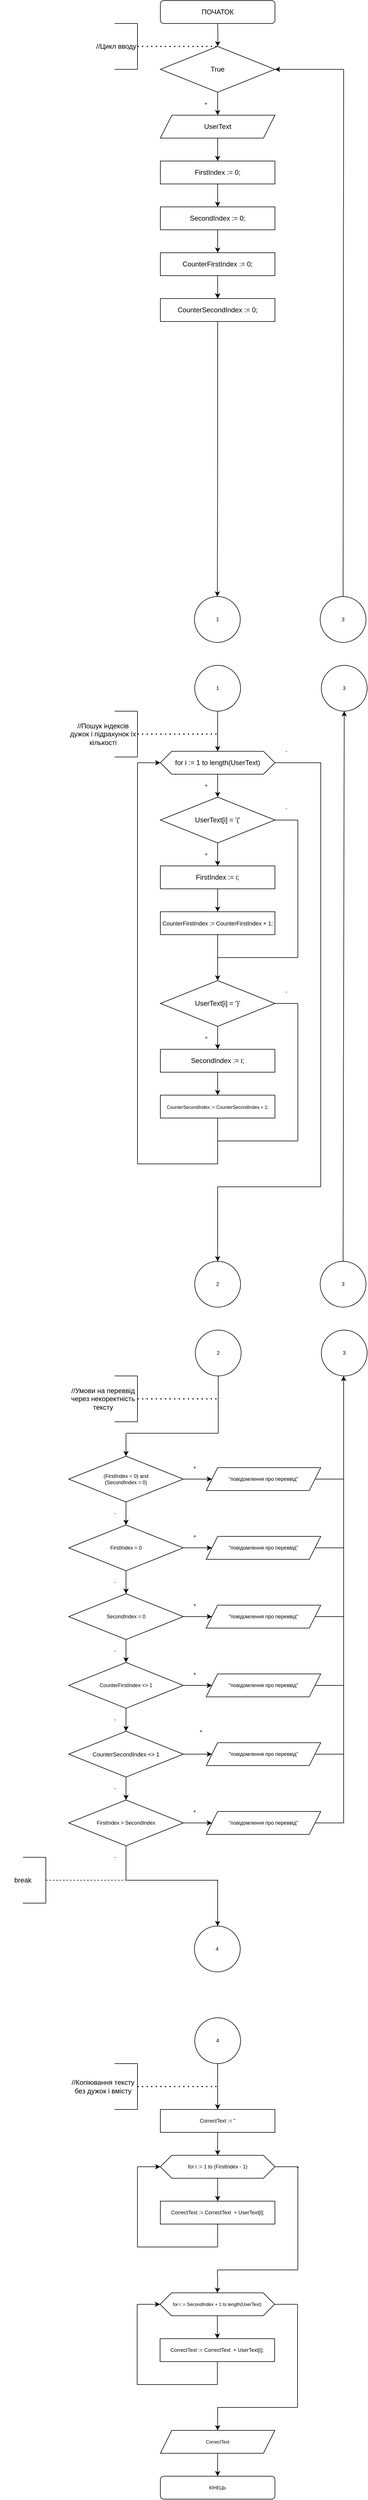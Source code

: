 <mxfile version="16.5.1" type="device"><diagram id="2DcwDWi0Gonq0ludlx7i" name="Страница 1"><mxGraphModel dx="868" dy="563" grid="1" gridSize="10" guides="1" tooltips="1" connect="1" arrows="1" fold="1" page="1" pageScale="1" pageWidth="827" pageHeight="1169" math="0" shadow="0"><root><mxCell id="0"/><mxCell id="1" parent="0"/><mxCell id="4tdHsgJ8GFtYITXB9v4d-1" value="ПОЧАТОК" style="rounded=1;whiteSpace=wrap;html=1;" parent="1" vertex="1"><mxGeometry x="320" y="40" width="200" height="40" as="geometry"/></mxCell><mxCell id="4tdHsgJ8GFtYITXB9v4d-15" value="" style="edgeStyle=orthogonalEdgeStyle;rounded=0;orthogonalLoop=1;jettySize=auto;html=1;" parent="1" source="4tdHsgJ8GFtYITXB9v4d-12" target="4tdHsgJ8GFtYITXB9v4d-14" edge="1"><mxGeometry relative="1" as="geometry"/></mxCell><mxCell id="4tdHsgJ8GFtYITXB9v4d-12" value="True" style="rhombus;whiteSpace=wrap;html=1;" parent="1" vertex="1"><mxGeometry x="320" y="120" width="200" height="80" as="geometry"/></mxCell><mxCell id="4tdHsgJ8GFtYITXB9v4d-23" value="" style="edgeStyle=orthogonalEdgeStyle;rounded=0;orthogonalLoop=1;jettySize=auto;html=1;" parent="1" source="4tdHsgJ8GFtYITXB9v4d-14" target="4tdHsgJ8GFtYITXB9v4d-17" edge="1"><mxGeometry relative="1" as="geometry"/></mxCell><mxCell id="4tdHsgJ8GFtYITXB9v4d-14" value="UserText" style="shape=parallelogram;perimeter=parallelogramPerimeter;whiteSpace=wrap;html=1;fixedSize=1;" parent="1" vertex="1"><mxGeometry x="320" y="240" width="200" height="40" as="geometry"/></mxCell><mxCell id="4tdHsgJ8GFtYITXB9v4d-16" value="" style="edgeStyle=orthogonalEdgeStyle;rounded=0;orthogonalLoop=1;jettySize=auto;html=1;" parent="1" source="4tdHsgJ8GFtYITXB9v4d-17" target="4tdHsgJ8GFtYITXB9v4d-19" edge="1"><mxGeometry relative="1" as="geometry"/></mxCell><mxCell id="4tdHsgJ8GFtYITXB9v4d-17" value="FirstIndex&amp;nbsp;:= 0;" style="rounded=0;whiteSpace=wrap;html=1;" parent="1" vertex="1"><mxGeometry x="320" y="320" width="200" height="40" as="geometry"/></mxCell><mxCell id="4tdHsgJ8GFtYITXB9v4d-18" value="" style="edgeStyle=orthogonalEdgeStyle;rounded=0;orthogonalLoop=1;jettySize=auto;html=1;" parent="1" source="4tdHsgJ8GFtYITXB9v4d-19" target="4tdHsgJ8GFtYITXB9v4d-21" edge="1"><mxGeometry relative="1" as="geometry"/></mxCell><mxCell id="4tdHsgJ8GFtYITXB9v4d-19" value="SecondIndex&amp;nbsp;:= 0;" style="rounded=0;whiteSpace=wrap;html=1;" parent="1" vertex="1"><mxGeometry x="320" y="400" width="200" height="40" as="geometry"/></mxCell><mxCell id="4tdHsgJ8GFtYITXB9v4d-20" value="" style="edgeStyle=orthogonalEdgeStyle;rounded=0;orthogonalLoop=1;jettySize=auto;html=1;" parent="1" source="4tdHsgJ8GFtYITXB9v4d-21" target="4tdHsgJ8GFtYITXB9v4d-22" edge="1"><mxGeometry relative="1" as="geometry"/></mxCell><mxCell id="4tdHsgJ8GFtYITXB9v4d-94" value="" style="edgeStyle=orthogonalEdgeStyle;rounded=0;orthogonalLoop=1;jettySize=auto;html=1;fontSize=9;" parent="1" source="4tdHsgJ8GFtYITXB9v4d-21" target="4tdHsgJ8GFtYITXB9v4d-22" edge="1"><mxGeometry relative="1" as="geometry"/></mxCell><mxCell id="4tdHsgJ8GFtYITXB9v4d-21" value="CounterFirstIndex&amp;nbsp;:= 0;" style="rounded=0;whiteSpace=wrap;html=1;" parent="1" vertex="1"><mxGeometry x="320" y="480" width="200" height="40" as="geometry"/></mxCell><mxCell id="4tdHsgJ8GFtYITXB9v4d-95" value="" style="edgeStyle=orthogonalEdgeStyle;rounded=0;orthogonalLoop=1;jettySize=auto;html=1;fontSize=9;" parent="1" source="4tdHsgJ8GFtYITXB9v4d-22" target="4tdHsgJ8GFtYITXB9v4d-93" edge="1"><mxGeometry relative="1" as="geometry"/></mxCell><mxCell id="4tdHsgJ8GFtYITXB9v4d-22" value="CounterSecondIndex&amp;nbsp;:= 0;" style="rounded=0;whiteSpace=wrap;html=1;" parent="1" vertex="1"><mxGeometry x="320" y="560" width="200" height="40" as="geometry"/></mxCell><mxCell id="4tdHsgJ8GFtYITXB9v4d-27" value="" style="edgeStyle=orthogonalEdgeStyle;rounded=0;orthogonalLoop=1;jettySize=auto;html=1;" parent="1" source="4tdHsgJ8GFtYITXB9v4d-24" target="4tdHsgJ8GFtYITXB9v4d-25" edge="1"><mxGeometry relative="1" as="geometry"/></mxCell><mxCell id="4tdHsgJ8GFtYITXB9v4d-24" value="for i := 1 to length(UserText)" style="shape=hexagon;perimeter=hexagonPerimeter2;whiteSpace=wrap;html=1;fixedSize=1;" parent="1" vertex="1"><mxGeometry x="320" y="1350" width="200" height="40" as="geometry"/></mxCell><mxCell id="4tdHsgJ8GFtYITXB9v4d-31" value="" style="edgeStyle=orthogonalEdgeStyle;rounded=0;orthogonalLoop=1;jettySize=auto;html=1;" parent="1" source="4tdHsgJ8GFtYITXB9v4d-25" target="4tdHsgJ8GFtYITXB9v4d-30" edge="1"><mxGeometry relative="1" as="geometry"/></mxCell><mxCell id="4tdHsgJ8GFtYITXB9v4d-25" value="UserText[i] = '('" style="rhombus;whiteSpace=wrap;html=1;" parent="1" vertex="1"><mxGeometry x="320" y="1430" width="200" height="80" as="geometry"/></mxCell><mxCell id="4tdHsgJ8GFtYITXB9v4d-33" value="" style="edgeStyle=orthogonalEdgeStyle;rounded=0;orthogonalLoop=1;jettySize=auto;html=1;fontSize=10;" parent="1" source="4tdHsgJ8GFtYITXB9v4d-30" target="4tdHsgJ8GFtYITXB9v4d-32" edge="1"><mxGeometry relative="1" as="geometry"/></mxCell><mxCell id="4tdHsgJ8GFtYITXB9v4d-30" value="FirstIndex := i;" style="rounded=0;whiteSpace=wrap;html=1;" parent="1" vertex="1"><mxGeometry x="320" y="1550" width="200" height="40" as="geometry"/></mxCell><mxCell id="4tdHsgJ8GFtYITXB9v4d-35" value="" style="edgeStyle=orthogonalEdgeStyle;rounded=0;orthogonalLoop=1;jettySize=auto;html=1;fontSize=10;" parent="1" source="4tdHsgJ8GFtYITXB9v4d-32" target="4tdHsgJ8GFtYITXB9v4d-34" edge="1"><mxGeometry relative="1" as="geometry"/></mxCell><mxCell id="4tdHsgJ8GFtYITXB9v4d-32" value="&lt;font style=&quot;font-size: 10px&quot;&gt;&lt;span&gt;CounterFirstIndex :=&amp;nbsp;&lt;/span&gt;CounterFirstIndex + 1;&lt;/font&gt;" style="rounded=0;whiteSpace=wrap;html=1;" parent="1" vertex="1"><mxGeometry x="320" y="1630" width="200" height="40" as="geometry"/></mxCell><mxCell id="4tdHsgJ8GFtYITXB9v4d-40" value="" style="edgeStyle=orthogonalEdgeStyle;rounded=0;orthogonalLoop=1;jettySize=auto;html=1;fontSize=10;" parent="1" source="4tdHsgJ8GFtYITXB9v4d-34" target="4tdHsgJ8GFtYITXB9v4d-37" edge="1"><mxGeometry relative="1" as="geometry"/></mxCell><mxCell id="4tdHsgJ8GFtYITXB9v4d-34" value="&lt;span style=&quot;font-size: 12px&quot;&gt;UserText[i] = ')'&lt;/span&gt;" style="rhombus;whiteSpace=wrap;html=1;fontSize=10;" parent="1" vertex="1"><mxGeometry x="320" y="1750" width="200" height="80" as="geometry"/></mxCell><mxCell id="4tdHsgJ8GFtYITXB9v4d-36" value="" style="edgeStyle=orthogonalEdgeStyle;rounded=0;orthogonalLoop=1;jettySize=auto;html=1;fontSize=10;" parent="1" source="4tdHsgJ8GFtYITXB9v4d-37" target="4tdHsgJ8GFtYITXB9v4d-38" edge="1"><mxGeometry relative="1" as="geometry"/></mxCell><mxCell id="4tdHsgJ8GFtYITXB9v4d-37" value="SecondIndex := i;" style="rounded=0;whiteSpace=wrap;html=1;" parent="1" vertex="1"><mxGeometry x="320" y="1870" width="200" height="40" as="geometry"/></mxCell><mxCell id="4tdHsgJ8GFtYITXB9v4d-38" value="&lt;font style=&quot;font-size: 8px&quot;&gt;&lt;span&gt;Counter&lt;/span&gt;&lt;span&gt;Second&lt;/span&gt;&lt;span&gt;Index :=&amp;nbsp;&lt;/span&gt;CounterSecondIndex&amp;nbsp;+ 1;&lt;/font&gt;" style="rounded=0;whiteSpace=wrap;html=1;" parent="1" vertex="1"><mxGeometry x="320" y="1950" width="200" height="40" as="geometry"/></mxCell><mxCell id="4tdHsgJ8GFtYITXB9v4d-41" value="" style="endArrow=none;html=1;rounded=0;fontSize=9;entryX=0.5;entryY=1;entryDx=0;entryDy=0;" parent="1" target="4tdHsgJ8GFtYITXB9v4d-38" edge="1"><mxGeometry width="50" height="50" relative="1" as="geometry"><mxPoint x="420" y="2070" as="sourcePoint"/><mxPoint x="450" y="2050" as="targetPoint"/></mxGeometry></mxCell><mxCell id="4tdHsgJ8GFtYITXB9v4d-42" value="" style="endArrow=none;html=1;rounded=0;fontSize=9;" parent="1" edge="1"><mxGeometry width="50" height="50" relative="1" as="geometry"><mxPoint x="280" y="2070" as="sourcePoint"/><mxPoint x="420" y="2070" as="targetPoint"/></mxGeometry></mxCell><mxCell id="4tdHsgJ8GFtYITXB9v4d-43" value="" style="endArrow=none;html=1;rounded=0;fontSize=9;" parent="1" edge="1"><mxGeometry width="50" height="50" relative="1" as="geometry"><mxPoint x="280" y="2070" as="sourcePoint"/><mxPoint x="280" y="1370" as="targetPoint"/></mxGeometry></mxCell><mxCell id="4tdHsgJ8GFtYITXB9v4d-44" value="" style="endArrow=classic;html=1;rounded=0;fontSize=9;" parent="1" target="4tdHsgJ8GFtYITXB9v4d-24" edge="1"><mxGeometry width="50" height="50" relative="1" as="geometry"><mxPoint x="280" y="1370" as="sourcePoint"/><mxPoint x="330" y="1320" as="targetPoint"/></mxGeometry></mxCell><mxCell id="4tdHsgJ8GFtYITXB9v4d-45" value="" style="endArrow=none;html=1;rounded=0;fontSize=9;exitX=1;exitY=0.5;exitDx=0;exitDy=0;" parent="1" source="4tdHsgJ8GFtYITXB9v4d-34" edge="1"><mxGeometry width="50" height="50" relative="1" as="geometry"><mxPoint x="590" y="1790" as="sourcePoint"/><mxPoint x="560" y="1790" as="targetPoint"/></mxGeometry></mxCell><mxCell id="4tdHsgJ8GFtYITXB9v4d-46" value="" style="endArrow=none;html=1;rounded=0;fontSize=9;exitX=1;exitY=0.5;exitDx=0;exitDy=0;" parent="1" source="4tdHsgJ8GFtYITXB9v4d-25" edge="1"><mxGeometry width="50" height="50" relative="1" as="geometry"><mxPoint x="540" y="1510" as="sourcePoint"/><mxPoint x="560" y="1470" as="targetPoint"/></mxGeometry></mxCell><mxCell id="4tdHsgJ8GFtYITXB9v4d-47" value="" style="endArrow=none;html=1;rounded=0;fontSize=9;" parent="1" edge="1"><mxGeometry width="50" height="50" relative="1" as="geometry"><mxPoint x="420" y="1710" as="sourcePoint"/><mxPoint x="560" y="1710" as="targetPoint"/></mxGeometry></mxCell><mxCell id="4tdHsgJ8GFtYITXB9v4d-48" value="" style="endArrow=none;html=1;rounded=0;fontSize=9;" parent="1" edge="1"><mxGeometry width="50" height="50" relative="1" as="geometry"><mxPoint x="560" y="1710" as="sourcePoint"/><mxPoint x="560" y="1470" as="targetPoint"/></mxGeometry></mxCell><mxCell id="4tdHsgJ8GFtYITXB9v4d-49" value="" style="endArrow=none;html=1;rounded=0;fontSize=9;" parent="1" edge="1"><mxGeometry width="50" height="50" relative="1" as="geometry"><mxPoint x="420" y="2030" as="sourcePoint"/><mxPoint x="560" y="2030" as="targetPoint"/></mxGeometry></mxCell><mxCell id="4tdHsgJ8GFtYITXB9v4d-50" value="" style="endArrow=none;html=1;rounded=0;fontSize=9;" parent="1" edge="1"><mxGeometry width="50" height="50" relative="1" as="geometry"><mxPoint x="560" y="2030" as="sourcePoint"/><mxPoint x="560" y="1790" as="targetPoint"/></mxGeometry></mxCell><mxCell id="4tdHsgJ8GFtYITXB9v4d-51" value="" style="endArrow=none;html=1;rounded=0;fontSize=9;exitX=1;exitY=0.5;exitDx=0;exitDy=0;" parent="1" source="4tdHsgJ8GFtYITXB9v4d-24" edge="1"><mxGeometry width="50" height="50" relative="1" as="geometry"><mxPoint x="560" y="1400" as="sourcePoint"/><mxPoint x="600" y="1370" as="targetPoint"/></mxGeometry></mxCell><mxCell id="4tdHsgJ8GFtYITXB9v4d-52" value="" style="endArrow=none;html=1;rounded=0;fontSize=9;" parent="1" edge="1"><mxGeometry width="50" height="50" relative="1" as="geometry"><mxPoint x="600" y="2110" as="sourcePoint"/><mxPoint x="600" y="1370" as="targetPoint"/></mxGeometry></mxCell><mxCell id="4tdHsgJ8GFtYITXB9v4d-53" value="" style="endArrow=none;html=1;rounded=0;fontSize=9;" parent="1" edge="1"><mxGeometry width="50" height="50" relative="1" as="geometry"><mxPoint x="420" y="2110" as="sourcePoint"/><mxPoint x="600" y="2110" as="targetPoint"/></mxGeometry></mxCell><mxCell id="4tdHsgJ8GFtYITXB9v4d-54" value="" style="endArrow=classic;html=1;rounded=0;fontSize=9;" parent="1" edge="1"><mxGeometry width="50" height="50" relative="1" as="geometry"><mxPoint x="260" y="2540" as="sourcePoint"/><mxPoint x="260" y="2580" as="targetPoint"/></mxGeometry></mxCell><mxCell id="4tdHsgJ8GFtYITXB9v4d-57" value="" style="edgeStyle=orthogonalEdgeStyle;rounded=0;orthogonalLoop=1;jettySize=auto;html=1;fontSize=9;" parent="1" source="4tdHsgJ8GFtYITXB9v4d-55" target="4tdHsgJ8GFtYITXB9v4d-56" edge="1"><mxGeometry relative="1" as="geometry"/></mxCell><mxCell id="4tdHsgJ8GFtYITXB9v4d-73" value="" style="edgeStyle=orthogonalEdgeStyle;rounded=0;orthogonalLoop=1;jettySize=auto;html=1;fontSize=9;" parent="1" source="4tdHsgJ8GFtYITXB9v4d-55" target="4tdHsgJ8GFtYITXB9v4d-64" edge="1"><mxGeometry relative="1" as="geometry"/></mxCell><mxCell id="4tdHsgJ8GFtYITXB9v4d-55" value="(FirstIndex = 0) and&lt;br&gt;(SecondIndex = 0)" style="rhombus;whiteSpace=wrap;html=1;fontSize=9;" parent="1" vertex="1"><mxGeometry x="160" y="2580" width="200" height="80" as="geometry"/></mxCell><mxCell id="4tdHsgJ8GFtYITXB9v4d-59" value="" style="edgeStyle=orthogonalEdgeStyle;rounded=0;orthogonalLoop=1;jettySize=auto;html=1;fontSize=9;" parent="1" source="4tdHsgJ8GFtYITXB9v4d-56" target="4tdHsgJ8GFtYITXB9v4d-58" edge="1"><mxGeometry relative="1" as="geometry"/></mxCell><mxCell id="4tdHsgJ8GFtYITXB9v4d-72" value="" style="edgeStyle=orthogonalEdgeStyle;rounded=0;orthogonalLoop=1;jettySize=auto;html=1;fontSize=9;" parent="1" source="4tdHsgJ8GFtYITXB9v4d-56" target="4tdHsgJ8GFtYITXB9v4d-65" edge="1"><mxGeometry relative="1" as="geometry"/></mxCell><mxCell id="4tdHsgJ8GFtYITXB9v4d-56" value="FirstIndex = 0" style="rhombus;whiteSpace=wrap;html=1;fontSize=9;" parent="1" vertex="1"><mxGeometry x="160" y="2700" width="200" height="80" as="geometry"/></mxCell><mxCell id="4tdHsgJ8GFtYITXB9v4d-61" value="" style="edgeStyle=orthogonalEdgeStyle;rounded=0;orthogonalLoop=1;jettySize=auto;html=1;fontSize=9;" parent="1" source="4tdHsgJ8GFtYITXB9v4d-58" target="4tdHsgJ8GFtYITXB9v4d-60" edge="1"><mxGeometry relative="1" as="geometry"/></mxCell><mxCell id="4tdHsgJ8GFtYITXB9v4d-71" value="" style="edgeStyle=orthogonalEdgeStyle;rounded=0;orthogonalLoop=1;jettySize=auto;html=1;fontSize=9;" parent="1" source="4tdHsgJ8GFtYITXB9v4d-58" target="4tdHsgJ8GFtYITXB9v4d-66" edge="1"><mxGeometry relative="1" as="geometry"/></mxCell><mxCell id="4tdHsgJ8GFtYITXB9v4d-58" value="SecondIndex = 0" style="rhombus;whiteSpace=wrap;html=1;fontSize=9;" parent="1" vertex="1"><mxGeometry x="160" y="2820" width="200" height="80" as="geometry"/></mxCell><mxCell id="4tdHsgJ8GFtYITXB9v4d-63" value="" style="edgeStyle=orthogonalEdgeStyle;rounded=0;orthogonalLoop=1;jettySize=auto;html=1;fontSize=9;" parent="1" source="4tdHsgJ8GFtYITXB9v4d-60" target="4tdHsgJ8GFtYITXB9v4d-62" edge="1"><mxGeometry relative="1" as="geometry"/></mxCell><mxCell id="4tdHsgJ8GFtYITXB9v4d-70" value="" style="edgeStyle=orthogonalEdgeStyle;rounded=0;orthogonalLoop=1;jettySize=auto;html=1;fontSize=9;" parent="1" source="4tdHsgJ8GFtYITXB9v4d-60" target="4tdHsgJ8GFtYITXB9v4d-67" edge="1"><mxGeometry relative="1" as="geometry"/></mxCell><mxCell id="4tdHsgJ8GFtYITXB9v4d-60" value="CounterFirstIndex &amp;lt;&amp;gt; 1" style="rhombus;whiteSpace=wrap;html=1;fontSize=9;" parent="1" vertex="1"><mxGeometry x="160" y="2940" width="200" height="80" as="geometry"/></mxCell><mxCell id="4tdHsgJ8GFtYITXB9v4d-69" value="" style="edgeStyle=orthogonalEdgeStyle;rounded=0;orthogonalLoop=1;jettySize=auto;html=1;fontSize=9;" parent="1" source="4tdHsgJ8GFtYITXB9v4d-62" target="4tdHsgJ8GFtYITXB9v4d-68" edge="1"><mxGeometry relative="1" as="geometry"/></mxCell><mxCell id="4tdHsgJ8GFtYITXB9v4d-166" value="" style="edgeStyle=orthogonalEdgeStyle;rounded=0;orthogonalLoop=1;jettySize=auto;html=1;fontSize=8;" parent="1" source="4tdHsgJ8GFtYITXB9v4d-62" target="4tdHsgJ8GFtYITXB9v4d-159" edge="1"><mxGeometry relative="1" as="geometry"/></mxCell><mxCell id="4tdHsgJ8GFtYITXB9v4d-62" value="&lt;font style=&quot;font-size: 10px&quot;&gt;CounterSecondIndex &amp;lt;&amp;gt;&amp;nbsp;1&lt;/font&gt;" style="rhombus;whiteSpace=wrap;html=1;fontSize=9;" parent="1" vertex="1"><mxGeometry x="160" y="3060" width="200" height="80" as="geometry"/></mxCell><mxCell id="4tdHsgJ8GFtYITXB9v4d-64" value="&quot;повідомлення про переввід&quot;" style="shape=parallelogram;perimeter=parallelogramPerimeter;whiteSpace=wrap;html=1;fixedSize=1;fontSize=9;" parent="1" vertex="1"><mxGeometry x="400" y="2600" width="200" height="40" as="geometry"/></mxCell><mxCell id="4tdHsgJ8GFtYITXB9v4d-65" value="&quot;повідомлення про переввід&quot;" style="shape=parallelogram;perimeter=parallelogramPerimeter;whiteSpace=wrap;html=1;fixedSize=1;fontSize=9;" parent="1" vertex="1"><mxGeometry x="400" y="2720" width="200" height="40" as="geometry"/></mxCell><mxCell id="4tdHsgJ8GFtYITXB9v4d-66" value="&quot;повідомлення про переввід&quot;" style="shape=parallelogram;perimeter=parallelogramPerimeter;whiteSpace=wrap;html=1;fixedSize=1;fontSize=9;" parent="1" vertex="1"><mxGeometry x="400" y="2840" width="200" height="40" as="geometry"/></mxCell><mxCell id="4tdHsgJ8GFtYITXB9v4d-67" value="&quot;повідомлення про переввід&quot;" style="shape=parallelogram;perimeter=parallelogramPerimeter;whiteSpace=wrap;html=1;fixedSize=1;fontSize=9;" parent="1" vertex="1"><mxGeometry x="400" y="2960" width="200" height="40" as="geometry"/></mxCell><mxCell id="4tdHsgJ8GFtYITXB9v4d-68" value="&quot;повідомлення про переввід&quot;" style="shape=parallelogram;perimeter=parallelogramPerimeter;whiteSpace=wrap;html=1;fixedSize=1;fontSize=9;" parent="1" vertex="1"><mxGeometry x="400" y="3080" width="200" height="40" as="geometry"/></mxCell><mxCell id="4tdHsgJ8GFtYITXB9v4d-74" value="" style="endArrow=none;html=1;rounded=0;fontSize=9;exitX=1;exitY=0.5;exitDx=0;exitDy=0;" parent="1" source="4tdHsgJ8GFtYITXB9v4d-64" edge="1"><mxGeometry width="50" height="50" relative="1" as="geometry"><mxPoint x="680" y="2650" as="sourcePoint"/><mxPoint x="640" y="2620" as="targetPoint"/></mxGeometry></mxCell><mxCell id="4tdHsgJ8GFtYITXB9v4d-75" value="" style="endArrow=none;html=1;rounded=0;fontSize=9;exitX=1;exitY=0.5;exitDx=0;exitDy=0;" parent="1" source="4tdHsgJ8GFtYITXB9v4d-65" edge="1"><mxGeometry width="50" height="50" relative="1" as="geometry"><mxPoint x="620" y="2800" as="sourcePoint"/><mxPoint x="640" y="2740" as="targetPoint"/></mxGeometry></mxCell><mxCell id="4tdHsgJ8GFtYITXB9v4d-76" value="" style="endArrow=none;html=1;rounded=0;fontSize=9;exitX=1;exitY=0.5;exitDx=0;exitDy=0;" parent="1" source="4tdHsgJ8GFtYITXB9v4d-66" edge="1"><mxGeometry width="50" height="50" relative="1" as="geometry"><mxPoint x="680" y="2910" as="sourcePoint"/><mxPoint x="640" y="2860" as="targetPoint"/></mxGeometry></mxCell><mxCell id="4tdHsgJ8GFtYITXB9v4d-77" value="" style="endArrow=none;html=1;rounded=0;fontSize=9;exitX=1;exitY=0.5;exitDx=0;exitDy=0;" parent="1" source="4tdHsgJ8GFtYITXB9v4d-67" edge="1"><mxGeometry width="50" height="50" relative="1" as="geometry"><mxPoint x="660" y="3020" as="sourcePoint"/><mxPoint x="640" y="2980" as="targetPoint"/></mxGeometry></mxCell><mxCell id="4tdHsgJ8GFtYITXB9v4d-78" value="" style="endArrow=none;html=1;rounded=0;fontSize=9;exitX=1;exitY=0.5;exitDx=0;exitDy=0;" parent="1" source="4tdHsgJ8GFtYITXB9v4d-68" edge="1"><mxGeometry width="50" height="50" relative="1" as="geometry"><mxPoint x="610" y="3120" as="sourcePoint"/><mxPoint x="640" y="3100" as="targetPoint"/></mxGeometry></mxCell><mxCell id="4tdHsgJ8GFtYITXB9v4d-80" value="" style="endArrow=classic;html=1;rounded=0;fontSize=9;endFill=1;" parent="1" edge="1"><mxGeometry width="50" height="50" relative="1" as="geometry"><mxPoint x="640" y="3220" as="sourcePoint"/><mxPoint x="640" y="2440" as="targetPoint"/></mxGeometry></mxCell><mxCell id="4tdHsgJ8GFtYITXB9v4d-81" value="+" style="text;html=1;strokeColor=none;fillColor=none;align=center;verticalAlign=middle;whiteSpace=wrap;rounded=0;fontSize=9;" parent="1" vertex="1"><mxGeometry x="380" y="1510" width="40" height="40" as="geometry"/></mxCell><mxCell id="4tdHsgJ8GFtYITXB9v4d-82" value="+" style="text;html=1;strokeColor=none;fillColor=none;align=center;verticalAlign=middle;whiteSpace=wrap;rounded=0;fontSize=9;" parent="1" vertex="1"><mxGeometry x="380" y="1830" width="40" height="40" as="geometry"/></mxCell><mxCell id="4tdHsgJ8GFtYITXB9v4d-83" value="-" style="text;html=1;strokeColor=none;fillColor=none;align=center;verticalAlign=middle;whiteSpace=wrap;rounded=0;fontSize=9;" parent="1" vertex="1"><mxGeometry x="520" y="1430" width="40" height="40" as="geometry"/></mxCell><mxCell id="4tdHsgJ8GFtYITXB9v4d-84" value="-" style="text;html=1;strokeColor=none;fillColor=none;align=center;verticalAlign=middle;whiteSpace=wrap;rounded=0;fontSize=9;" parent="1" vertex="1"><mxGeometry x="520" y="1750" width="40" height="40" as="geometry"/></mxCell><mxCell id="4tdHsgJ8GFtYITXB9v4d-85" value="-" style="text;html=1;strokeColor=none;fillColor=none;align=center;verticalAlign=middle;whiteSpace=wrap;rounded=0;fontSize=9;" parent="1" vertex="1"><mxGeometry x="520" y="1330" width="40" height="40" as="geometry"/></mxCell><mxCell id="4tdHsgJ8GFtYITXB9v4d-86" value="+" style="text;html=1;strokeColor=none;fillColor=none;align=center;verticalAlign=middle;whiteSpace=wrap;rounded=0;fontSize=9;" parent="1" vertex="1"><mxGeometry x="380" y="1390" width="40" height="40" as="geometry"/></mxCell><mxCell id="4tdHsgJ8GFtYITXB9v4d-91" value="" style="edgeStyle=orthogonalEdgeStyle;rounded=0;orthogonalLoop=1;jettySize=auto;html=1;fontSize=9;" parent="1" target="4tdHsgJ8GFtYITXB9v4d-12" edge="1"><mxGeometry relative="1" as="geometry"><mxPoint x="420" y="80" as="sourcePoint"/></mxGeometry></mxCell><mxCell id="4tdHsgJ8GFtYITXB9v4d-93" value="1" style="ellipse;whiteSpace=wrap;html=1;aspect=fixed;fontSize=9;" parent="1" vertex="1"><mxGeometry x="379.5" y="1080" width="80" height="80" as="geometry"/></mxCell><mxCell id="4tdHsgJ8GFtYITXB9v4d-97" value="" style="edgeStyle=orthogonalEdgeStyle;rounded=0;orthogonalLoop=1;jettySize=auto;html=1;fontSize=9;" parent="1" source="4tdHsgJ8GFtYITXB9v4d-96" target="4tdHsgJ8GFtYITXB9v4d-24" edge="1"><mxGeometry relative="1" as="geometry"/></mxCell><mxCell id="4tdHsgJ8GFtYITXB9v4d-96" value="1" style="ellipse;whiteSpace=wrap;html=1;aspect=fixed;fontSize=9;" parent="1" vertex="1"><mxGeometry x="380" y="1200" width="80" height="80" as="geometry"/></mxCell><mxCell id="4tdHsgJ8GFtYITXB9v4d-99" value="" style="endArrow=classic;html=1;rounded=0;fontSize=9;entryX=0.5;entryY=0;entryDx=0;entryDy=0;" parent="1" target="4tdHsgJ8GFtYITXB9v4d-100" edge="1"><mxGeometry width="50" height="50" relative="1" as="geometry"><mxPoint x="420" y="2110" as="sourcePoint"/><mxPoint x="420" y="2200" as="targetPoint"/></mxGeometry></mxCell><mxCell id="4tdHsgJ8GFtYITXB9v4d-100" value="2" style="ellipse;whiteSpace=wrap;html=1;aspect=fixed;fontSize=9;" parent="1" vertex="1"><mxGeometry x="380" y="2240" width="80" height="80" as="geometry"/></mxCell><mxCell id="4tdHsgJ8GFtYITXB9v4d-101" value="" style="endArrow=none;html=1;rounded=0;fontSize=9;" parent="1" edge="1"><mxGeometry width="50" height="50" relative="1" as="geometry"><mxPoint x="261" y="2540" as="sourcePoint"/><mxPoint x="421" y="2540" as="targetPoint"/></mxGeometry></mxCell><mxCell id="4tdHsgJ8GFtYITXB9v4d-102" value="2" style="ellipse;whiteSpace=wrap;html=1;aspect=fixed;fontSize=9;" parent="1" vertex="1"><mxGeometry x="381" y="2360" width="80" height="80" as="geometry"/></mxCell><mxCell id="4tdHsgJ8GFtYITXB9v4d-103" value="" style="endArrow=none;html=1;rounded=0;fontSize=9;entryX=0.5;entryY=1;entryDx=0;entryDy=0;" parent="1" target="4tdHsgJ8GFtYITXB9v4d-102" edge="1"><mxGeometry width="50" height="50" relative="1" as="geometry"><mxPoint x="421" y="2540" as="sourcePoint"/><mxPoint x="631" y="2430" as="targetPoint"/></mxGeometry></mxCell><mxCell id="4tdHsgJ8GFtYITXB9v4d-105" value="" style="endArrow=none;html=1;rounded=0;fontSize=9;" parent="1" edge="1"><mxGeometry width="50" height="50" relative="1" as="geometry"><mxPoint x="261" y="3320" as="sourcePoint"/><mxPoint x="421" y="3320" as="targetPoint"/></mxGeometry></mxCell><mxCell id="4tdHsgJ8GFtYITXB9v4d-110" value="3" style="ellipse;whiteSpace=wrap;html=1;aspect=fixed;fontSize=9;" parent="1" vertex="1"><mxGeometry x="601" y="2360" width="80" height="80" as="geometry"/></mxCell><mxCell id="4tdHsgJ8GFtYITXB9v4d-111" value="3" style="ellipse;whiteSpace=wrap;html=1;aspect=fixed;fontSize=9;" parent="1" vertex="1"><mxGeometry x="599" y="2240" width="80" height="80" as="geometry"/></mxCell><mxCell id="4tdHsgJ8GFtYITXB9v4d-112" value="" style="endArrow=classic;html=1;rounded=0;fontSize=9;exitX=0.5;exitY=0;exitDx=0;exitDy=0;endFill=1;entryX=0.5;entryY=1;entryDx=0;entryDy=0;" parent="1" source="4tdHsgJ8GFtYITXB9v4d-111" target="4tdHsgJ8GFtYITXB9v4d-113" edge="1"><mxGeometry width="50" height="50" relative="1" as="geometry"><mxPoint x="640" y="2190" as="sourcePoint"/><mxPoint x="640" y="1270" as="targetPoint"/></mxGeometry></mxCell><mxCell id="4tdHsgJ8GFtYITXB9v4d-113" value="3" style="ellipse;whiteSpace=wrap;html=1;aspect=fixed;fontSize=9;" parent="1" vertex="1"><mxGeometry x="601" y="1200" width="80" height="80" as="geometry"/></mxCell><mxCell id="4tdHsgJ8GFtYITXB9v4d-114" value="3" style="ellipse;whiteSpace=wrap;html=1;aspect=fixed;fontSize=9;" parent="1" vertex="1"><mxGeometry x="599" y="1080" width="80" height="80" as="geometry"/></mxCell><mxCell id="4tdHsgJ8GFtYITXB9v4d-115" value="" style="endArrow=none;html=1;rounded=0;fontSize=9;exitX=0.5;exitY=0;exitDx=0;exitDy=0;" parent="1" source="4tdHsgJ8GFtYITXB9v4d-114" edge="1"><mxGeometry width="50" height="50" relative="1" as="geometry"><mxPoint x="660" y="1350" as="sourcePoint"/><mxPoint x="640" y="160" as="targetPoint"/></mxGeometry></mxCell><mxCell id="4tdHsgJ8GFtYITXB9v4d-116" value="" style="endArrow=classic;html=1;rounded=0;fontSize=9;entryX=1;entryY=0.5;entryDx=0;entryDy=0;" parent="1" target="4tdHsgJ8GFtYITXB9v4d-12" edge="1"><mxGeometry width="50" height="50" relative="1" as="geometry"><mxPoint x="640" y="160" as="sourcePoint"/><mxPoint x="640" y="70" as="targetPoint"/></mxGeometry></mxCell><mxCell id="4tdHsgJ8GFtYITXB9v4d-117" value="+" style="text;html=1;strokeColor=none;fillColor=none;align=center;verticalAlign=middle;whiteSpace=wrap;rounded=0;fontSize=9;" parent="1" vertex="1"><mxGeometry x="380" y="200" width="39" height="40" as="geometry"/></mxCell><mxCell id="4tdHsgJ8GFtYITXB9v4d-118" value="" style="endArrow=classic;html=1;rounded=0;fontSize=9;" parent="1" edge="1"><mxGeometry width="50" height="50" relative="1" as="geometry"><mxPoint x="420" y="3320" as="sourcePoint"/><mxPoint x="420" y="3400" as="targetPoint"/></mxGeometry></mxCell><mxCell id="4tdHsgJ8GFtYITXB9v4d-134" value="" style="edgeStyle=orthogonalEdgeStyle;rounded=0;orthogonalLoop=1;jettySize=auto;html=1;fontSize=9;" parent="1" source="4tdHsgJ8GFtYITXB9v4d-119" target="4tdHsgJ8GFtYITXB9v4d-133" edge="1"><mxGeometry relative="1" as="geometry"/></mxCell><mxCell id="4tdHsgJ8GFtYITXB9v4d-119" value="CorrectText := ''" style="rounded=0;whiteSpace=wrap;html=1;fontSize=9;" parent="1" vertex="1"><mxGeometry x="319.98" y="3720" width="200" height="40" as="geometry"/></mxCell><mxCell id="4tdHsgJ8GFtYITXB9v4d-120" value="4" style="ellipse;whiteSpace=wrap;html=1;aspect=fixed;fontSize=9;" parent="1" vertex="1"><mxGeometry x="379.48" y="3400" width="80" height="80" as="geometry"/></mxCell><mxCell id="4tdHsgJ8GFtYITXB9v4d-121" value="+" style="text;html=1;strokeColor=none;fillColor=none;align=center;verticalAlign=middle;whiteSpace=wrap;rounded=0;fontSize=9;" parent="1" vertex="1"><mxGeometry x="360" y="2700" width="40" height="40" as="geometry"/></mxCell><mxCell id="4tdHsgJ8GFtYITXB9v4d-122" value="+" style="text;html=1;strokeColor=none;fillColor=none;align=center;verticalAlign=middle;whiteSpace=wrap;rounded=0;fontSize=9;" parent="1" vertex="1"><mxGeometry x="360" y="2820" width="40" height="40" as="geometry"/></mxCell><mxCell id="4tdHsgJ8GFtYITXB9v4d-123" value="+" style="text;html=1;strokeColor=none;fillColor=none;align=center;verticalAlign=middle;whiteSpace=wrap;rounded=0;fontSize=9;" parent="1" vertex="1"><mxGeometry x="360" y="2940" width="40" height="40" as="geometry"/></mxCell><mxCell id="4tdHsgJ8GFtYITXB9v4d-124" value="+" style="text;html=1;strokeColor=none;fillColor=none;align=center;verticalAlign=middle;whiteSpace=wrap;rounded=0;fontSize=9;" parent="1" vertex="1"><mxGeometry x="371" y="3040" width="40" height="40" as="geometry"/></mxCell><mxCell id="4tdHsgJ8GFtYITXB9v4d-125" value="+" style="text;html=1;strokeColor=none;fillColor=none;align=center;verticalAlign=middle;whiteSpace=wrap;rounded=0;fontSize=9;" parent="1" vertex="1"><mxGeometry x="360" y="2580" width="40" height="40" as="geometry"/></mxCell><mxCell id="4tdHsgJ8GFtYITXB9v4d-126" value="-" style="text;html=1;strokeColor=none;fillColor=none;align=center;verticalAlign=middle;whiteSpace=wrap;rounded=0;fontSize=9;" parent="1" vertex="1"><mxGeometry x="221" y="2660" width="40" height="40" as="geometry"/></mxCell><mxCell id="4tdHsgJ8GFtYITXB9v4d-127" value="-" style="text;html=1;strokeColor=none;fillColor=none;align=center;verticalAlign=middle;whiteSpace=wrap;rounded=0;fontSize=9;" parent="1" vertex="1"><mxGeometry x="221" y="2780" width="40" height="40" as="geometry"/></mxCell><mxCell id="4tdHsgJ8GFtYITXB9v4d-128" value="-" style="text;html=1;strokeColor=none;fillColor=none;align=center;verticalAlign=middle;whiteSpace=wrap;rounded=0;fontSize=9;" parent="1" vertex="1"><mxGeometry x="221" y="2900" width="40" height="40" as="geometry"/></mxCell><mxCell id="4tdHsgJ8GFtYITXB9v4d-129" value="-" style="text;html=1;strokeColor=none;fillColor=none;align=center;verticalAlign=middle;whiteSpace=wrap;rounded=0;fontSize=9;" parent="1" vertex="1"><mxGeometry x="221" y="3020" width="40" height="40" as="geometry"/></mxCell><mxCell id="4tdHsgJ8GFtYITXB9v4d-130" value="-" style="text;html=1;strokeColor=none;fillColor=none;align=center;verticalAlign=middle;whiteSpace=wrap;rounded=0;fontSize=9;" parent="1" vertex="1"><mxGeometry x="221" y="3140" width="40" height="40" as="geometry"/></mxCell><mxCell id="4tdHsgJ8GFtYITXB9v4d-132" value="" style="edgeStyle=orthogonalEdgeStyle;rounded=0;orthogonalLoop=1;jettySize=auto;html=1;fontSize=9;" parent="1" source="4tdHsgJ8GFtYITXB9v4d-131" target="4tdHsgJ8GFtYITXB9v4d-119" edge="1"><mxGeometry relative="1" as="geometry"/></mxCell><mxCell id="4tdHsgJ8GFtYITXB9v4d-131" value="4" style="ellipse;whiteSpace=wrap;html=1;aspect=fixed;fontSize=9;" parent="1" vertex="1"><mxGeometry x="380" y="3560" width="80" height="80" as="geometry"/></mxCell><mxCell id="4tdHsgJ8GFtYITXB9v4d-136" value="" style="edgeStyle=orthogonalEdgeStyle;rounded=0;orthogonalLoop=1;jettySize=auto;html=1;fontSize=9;" parent="1" source="4tdHsgJ8GFtYITXB9v4d-133" target="4tdHsgJ8GFtYITXB9v4d-135" edge="1"><mxGeometry relative="1" as="geometry"/></mxCell><mxCell id="4tdHsgJ8GFtYITXB9v4d-133" value="for i := 1 to (FirstIndex - 1)" style="shape=hexagon;perimeter=hexagonPerimeter2;whiteSpace=wrap;html=1;fixedSize=1;fontSize=9;" parent="1" vertex="1"><mxGeometry x="319.98" y="3800" width="200" height="40" as="geometry"/></mxCell><mxCell id="4tdHsgJ8GFtYITXB9v4d-135" value="CorrectText := CorrectText&amp;nbsp; + UserText[i];" style="rounded=0;whiteSpace=wrap;html=1;fontSize=9;" parent="1" vertex="1"><mxGeometry x="319.98" y="3880" width="200" height="40" as="geometry"/></mxCell><mxCell id="4tdHsgJ8GFtYITXB9v4d-137" value="" style="endArrow=none;html=1;rounded=0;fontSize=9;entryX=0.5;entryY=1;entryDx=0;entryDy=0;" parent="1" target="4tdHsgJ8GFtYITXB9v4d-135" edge="1"><mxGeometry width="50" height="50" relative="1" as="geometry"><mxPoint x="419.98" y="3960" as="sourcePoint"/><mxPoint x="369.98" y="3960" as="targetPoint"/></mxGeometry></mxCell><mxCell id="4tdHsgJ8GFtYITXB9v4d-138" value="" style="endArrow=none;html=1;rounded=0;fontSize=9;" parent="1" edge="1"><mxGeometry width="50" height="50" relative="1" as="geometry"><mxPoint x="279.98" y="3960" as="sourcePoint"/><mxPoint x="419.98" y="3960" as="targetPoint"/></mxGeometry></mxCell><mxCell id="4tdHsgJ8GFtYITXB9v4d-139" value="" style="endArrow=none;html=1;rounded=0;fontSize=9;" parent="1" edge="1"><mxGeometry width="50" height="50" relative="1" as="geometry"><mxPoint x="279.98" y="3960" as="sourcePoint"/><mxPoint x="279.98" y="3820" as="targetPoint"/></mxGeometry></mxCell><mxCell id="4tdHsgJ8GFtYITXB9v4d-140" value="" style="endArrow=classic;html=1;rounded=0;fontSize=9;entryX=0;entryY=0.5;entryDx=0;entryDy=0;" parent="1" target="4tdHsgJ8GFtYITXB9v4d-133" edge="1"><mxGeometry width="50" height="50" relative="1" as="geometry"><mxPoint x="279.98" y="3820" as="sourcePoint"/><mxPoint x="329.98" y="3790" as="targetPoint"/></mxGeometry></mxCell><mxCell id="4tdHsgJ8GFtYITXB9v4d-141" value="" style="endArrow=none;html=1;rounded=0;fontSize=9;exitX=1;exitY=0.5;exitDx=0;exitDy=0;" parent="1" source="4tdHsgJ8GFtYITXB9v4d-133" edge="1"><mxGeometry width="50" height="50" relative="1" as="geometry"><mxPoint x="549.98" y="3840" as="sourcePoint"/><mxPoint x="559.98" y="3820" as="targetPoint"/></mxGeometry></mxCell><mxCell id="4tdHsgJ8GFtYITXB9v4d-142" value="" style="endArrow=none;html=1;rounded=0;fontSize=9;" parent="1" edge="1"><mxGeometry width="50" height="50" relative="1" as="geometry"><mxPoint x="559.98" y="3820" as="sourcePoint"/><mxPoint x="559.98" y="4000" as="targetPoint"/></mxGeometry></mxCell><mxCell id="4tdHsgJ8GFtYITXB9v4d-143" value="" style="endArrow=none;html=1;rounded=0;fontSize=9;" parent="1" edge="1"><mxGeometry width="50" height="50" relative="1" as="geometry"><mxPoint x="419.98" y="4000" as="sourcePoint"/><mxPoint x="559.98" y="4000" as="targetPoint"/></mxGeometry></mxCell><mxCell id="4tdHsgJ8GFtYITXB9v4d-144" value="" style="edgeStyle=orthogonalEdgeStyle;rounded=0;orthogonalLoop=1;jettySize=auto;html=1;fontSize=9;" parent="1" target="4tdHsgJ8GFtYITXB9v4d-146" edge="1"><mxGeometry relative="1" as="geometry"><mxPoint x="419.48" y="4000" as="sourcePoint"/></mxGeometry></mxCell><mxCell id="4tdHsgJ8GFtYITXB9v4d-145" value="" style="edgeStyle=orthogonalEdgeStyle;rounded=0;orthogonalLoop=1;jettySize=auto;html=1;fontSize=9;" parent="1" source="4tdHsgJ8GFtYITXB9v4d-146" target="4tdHsgJ8GFtYITXB9v4d-147" edge="1"><mxGeometry relative="1" as="geometry"/></mxCell><mxCell id="4tdHsgJ8GFtYITXB9v4d-146" value="&lt;font style=&quot;font-size: 8px&quot;&gt;for i := SecondIndex + 1 to length(UserText)&lt;/font&gt;" style="shape=hexagon;perimeter=hexagonPerimeter2;whiteSpace=wrap;html=1;fixedSize=1;fontSize=9;" parent="1" vertex="1"><mxGeometry x="319.48" y="4040" width="200" height="40" as="geometry"/></mxCell><mxCell id="4tdHsgJ8GFtYITXB9v4d-147" value="CorrectText := CorrectText&amp;nbsp; + UserText[i];" style="rounded=0;whiteSpace=wrap;html=1;fontSize=9;" parent="1" vertex="1"><mxGeometry x="319.48" y="4120" width="200" height="40" as="geometry"/></mxCell><mxCell id="4tdHsgJ8GFtYITXB9v4d-148" value="" style="endArrow=none;html=1;rounded=0;fontSize=9;entryX=0.5;entryY=1;entryDx=0;entryDy=0;" parent="1" target="4tdHsgJ8GFtYITXB9v4d-147" edge="1"><mxGeometry width="50" height="50" relative="1" as="geometry"><mxPoint x="419.48" y="4200" as="sourcePoint"/><mxPoint x="369.48" y="4200" as="targetPoint"/></mxGeometry></mxCell><mxCell id="4tdHsgJ8GFtYITXB9v4d-149" value="" style="endArrow=none;html=1;rounded=0;fontSize=9;" parent="1" edge="1"><mxGeometry width="50" height="50" relative="1" as="geometry"><mxPoint x="279.48" y="4200" as="sourcePoint"/><mxPoint x="419.48" y="4200" as="targetPoint"/></mxGeometry></mxCell><mxCell id="4tdHsgJ8GFtYITXB9v4d-150" value="" style="endArrow=none;html=1;rounded=0;fontSize=9;" parent="1" edge="1"><mxGeometry width="50" height="50" relative="1" as="geometry"><mxPoint x="279.48" y="4200" as="sourcePoint"/><mxPoint x="279.48" y="4060" as="targetPoint"/></mxGeometry></mxCell><mxCell id="4tdHsgJ8GFtYITXB9v4d-151" value="" style="endArrow=classic;html=1;rounded=0;fontSize=9;entryX=0;entryY=0.5;entryDx=0;entryDy=0;" parent="1" target="4tdHsgJ8GFtYITXB9v4d-146" edge="1"><mxGeometry width="50" height="50" relative="1" as="geometry"><mxPoint x="279.48" y="4060" as="sourcePoint"/><mxPoint x="329.48" y="4030" as="targetPoint"/></mxGeometry></mxCell><mxCell id="4tdHsgJ8GFtYITXB9v4d-152" value="" style="endArrow=none;html=1;rounded=0;fontSize=9;exitX=1;exitY=0.5;exitDx=0;exitDy=0;" parent="1" source="4tdHsgJ8GFtYITXB9v4d-146" edge="1"><mxGeometry width="50" height="50" relative="1" as="geometry"><mxPoint x="549.48" y="4080" as="sourcePoint"/><mxPoint x="559.48" y="4060" as="targetPoint"/></mxGeometry></mxCell><mxCell id="4tdHsgJ8GFtYITXB9v4d-153" value="" style="endArrow=none;html=1;rounded=0;fontSize=9;" parent="1" edge="1"><mxGeometry width="50" height="50" relative="1" as="geometry"><mxPoint x="559.48" y="4060" as="sourcePoint"/><mxPoint x="559.48" y="4240" as="targetPoint"/></mxGeometry></mxCell><mxCell id="4tdHsgJ8GFtYITXB9v4d-154" value="" style="endArrow=none;html=1;rounded=0;fontSize=9;" parent="1" edge="1"><mxGeometry width="50" height="50" relative="1" as="geometry"><mxPoint x="419.48" y="4240" as="sourcePoint"/><mxPoint x="559.48" y="4240" as="targetPoint"/></mxGeometry></mxCell><mxCell id="4tdHsgJ8GFtYITXB9v4d-155" value="" style="endArrow=classic;html=1;rounded=0;fontSize=8;" parent="1" edge="1"><mxGeometry width="50" height="50" relative="1" as="geometry"><mxPoint x="419.98" y="4240" as="sourcePoint"/><mxPoint x="419.98" y="4280" as="targetPoint"/></mxGeometry></mxCell><mxCell id="4tdHsgJ8GFtYITXB9v4d-158" value="" style="edgeStyle=orthogonalEdgeStyle;rounded=0;orthogonalLoop=1;jettySize=auto;html=1;fontSize=8;" parent="1" source="4tdHsgJ8GFtYITXB9v4d-156" target="4tdHsgJ8GFtYITXB9v4d-157" edge="1"><mxGeometry relative="1" as="geometry"/></mxCell><mxCell id="4tdHsgJ8GFtYITXB9v4d-156" value="CorrectText" style="shape=parallelogram;perimeter=parallelogramPerimeter;whiteSpace=wrap;html=1;fixedSize=1;fontSize=8;" parent="1" vertex="1"><mxGeometry x="319.98" y="4280" width="200" height="40" as="geometry"/></mxCell><mxCell id="4tdHsgJ8GFtYITXB9v4d-157" value="КІНЕЦЬ" style="rounded=1;whiteSpace=wrap;html=1;fontSize=8;" parent="1" vertex="1"><mxGeometry x="319.98" y="4360" width="200" height="40" as="geometry"/></mxCell><mxCell id="4tdHsgJ8GFtYITXB9v4d-163" value="" style="edgeStyle=orthogonalEdgeStyle;rounded=0;orthogonalLoop=1;jettySize=auto;html=1;fontSize=8;" parent="1" source="4tdHsgJ8GFtYITXB9v4d-159" target="4tdHsgJ8GFtYITXB9v4d-160" edge="1"><mxGeometry relative="1" as="geometry"/></mxCell><mxCell id="4tdHsgJ8GFtYITXB9v4d-159" value="FirstIndex &amp;gt; SecondIndex" style="rhombus;whiteSpace=wrap;html=1;fontSize=9;" parent="1" vertex="1"><mxGeometry x="160" y="3180" width="200" height="80" as="geometry"/></mxCell><mxCell id="4tdHsgJ8GFtYITXB9v4d-160" value="&quot;повідомлення про переввід&quot;" style="shape=parallelogram;perimeter=parallelogramPerimeter;whiteSpace=wrap;html=1;fixedSize=1;fontSize=9;" parent="1" vertex="1"><mxGeometry x="400" y="3200" width="200" height="40" as="geometry"/></mxCell><mxCell id="4tdHsgJ8GFtYITXB9v4d-161" value="" style="endArrow=none;html=1;rounded=0;fontSize=9;exitX=1;exitY=0.5;exitDx=0;exitDy=0;" parent="1" source="4tdHsgJ8GFtYITXB9v4d-160" edge="1"><mxGeometry width="50" height="50" relative="1" as="geometry"><mxPoint x="610" y="3240" as="sourcePoint"/><mxPoint x="640" y="3220" as="targetPoint"/></mxGeometry></mxCell><mxCell id="4tdHsgJ8GFtYITXB9v4d-162" value="+" style="text;html=1;strokeColor=none;fillColor=none;align=center;verticalAlign=middle;whiteSpace=wrap;rounded=0;fontSize=9;" parent="1" vertex="1"><mxGeometry x="360" y="3180" width="40" height="40" as="geometry"/></mxCell><mxCell id="4tdHsgJ8GFtYITXB9v4d-164" value="" style="endArrow=none;html=1;rounded=0;fontSize=8;entryX=0.5;entryY=1;entryDx=0;entryDy=0;" parent="1" target="4tdHsgJ8GFtYITXB9v4d-159" edge="1"><mxGeometry width="50" height="50" relative="1" as="geometry"><mxPoint x="260" y="3320" as="sourcePoint"/><mxPoint x="261" y="3320" as="targetPoint"/></mxGeometry></mxCell><mxCell id="4tdHsgJ8GFtYITXB9v4d-165" value="-" style="text;html=1;strokeColor=none;fillColor=none;align=center;verticalAlign=middle;whiteSpace=wrap;rounded=0;fontSize=9;" parent="1" vertex="1"><mxGeometry x="221" y="3260" width="40" height="40" as="geometry"/></mxCell><mxCell id="UAaaguIskwinSEcZw-Wp-1" value="" style="endArrow=none;dashed=1;html=1;dashPattern=1 3;strokeWidth=2;rounded=0;" parent="1" edge="1"><mxGeometry width="50" height="50" relative="1" as="geometry"><mxPoint x="280" y="120" as="sourcePoint"/><mxPoint x="420" y="120" as="targetPoint"/></mxGeometry></mxCell><mxCell id="UAaaguIskwinSEcZw-Wp-2" value="" style="endArrow=none;html=1;rounded=0;" parent="1" edge="1"><mxGeometry width="50" height="50" relative="1" as="geometry"><mxPoint x="280" y="160" as="sourcePoint"/><mxPoint x="280" y="80" as="targetPoint"/></mxGeometry></mxCell><mxCell id="UAaaguIskwinSEcZw-Wp-3" value="" style="endArrow=none;html=1;rounded=0;" parent="1" edge="1"><mxGeometry width="50" height="50" relative="1" as="geometry"><mxPoint x="240" y="80" as="sourcePoint"/><mxPoint x="280" y="80" as="targetPoint"/></mxGeometry></mxCell><mxCell id="UAaaguIskwinSEcZw-Wp-4" value="" style="endArrow=none;html=1;rounded=0;" parent="1" edge="1"><mxGeometry width="50" height="50" relative="1" as="geometry"><mxPoint x="240" y="160" as="sourcePoint"/><mxPoint x="280" y="160" as="targetPoint"/></mxGeometry></mxCell><mxCell id="UAaaguIskwinSEcZw-Wp-5" value="&lt;div&gt;&lt;span&gt;//Цикл вводу&lt;/span&gt;&lt;/div&gt;" style="text;html=1;strokeColor=none;fillColor=none;align=right;verticalAlign=middle;whiteSpace=wrap;rounded=0;" parent="1" vertex="1"><mxGeometry x="160" y="80" width="120" height="80" as="geometry"/></mxCell><mxCell id="UAaaguIskwinSEcZw-Wp-6" value="" style="endArrow=none;dashed=1;html=1;dashPattern=1 3;strokeWidth=2;rounded=0;" parent="1" edge="1"><mxGeometry width="50" height="50" relative="1" as="geometry"><mxPoint x="280" y="1320" as="sourcePoint"/><mxPoint x="420" y="1320" as="targetPoint"/></mxGeometry></mxCell><mxCell id="UAaaguIskwinSEcZw-Wp-7" value="" style="endArrow=none;html=1;rounded=0;" parent="1" edge="1"><mxGeometry width="50" height="50" relative="1" as="geometry"><mxPoint x="280" y="1360" as="sourcePoint"/><mxPoint x="280" y="1280" as="targetPoint"/></mxGeometry></mxCell><mxCell id="UAaaguIskwinSEcZw-Wp-8" value="" style="endArrow=none;html=1;rounded=0;" parent="1" edge="1"><mxGeometry width="50" height="50" relative="1" as="geometry"><mxPoint x="240" y="1280" as="sourcePoint"/><mxPoint x="280" y="1280" as="targetPoint"/></mxGeometry></mxCell><mxCell id="UAaaguIskwinSEcZw-Wp-9" value="" style="endArrow=none;html=1;rounded=0;" parent="1" edge="1"><mxGeometry width="50" height="50" relative="1" as="geometry"><mxPoint x="240" y="1360" as="sourcePoint"/><mxPoint x="280" y="1360" as="targetPoint"/></mxGeometry></mxCell><mxCell id="UAaaguIskwinSEcZw-Wp-10" value="//Пошук індексів дужок і підрахунок їх кількості" style="text;html=1;strokeColor=none;fillColor=none;align=center;verticalAlign=middle;whiteSpace=wrap;rounded=0;" parent="1" vertex="1"><mxGeometry x="160" y="1280" width="120" height="80" as="geometry"/></mxCell><mxCell id="UAaaguIskwinSEcZw-Wp-11" value="" style="endArrow=none;dashed=1;html=1;dashPattern=1 3;strokeWidth=2;rounded=0;" parent="1" edge="1"><mxGeometry width="50" height="50" relative="1" as="geometry"><mxPoint x="280" y="2480" as="sourcePoint"/><mxPoint x="420" y="2480" as="targetPoint"/></mxGeometry></mxCell><mxCell id="UAaaguIskwinSEcZw-Wp-12" value="" style="endArrow=none;html=1;rounded=0;" parent="1" edge="1"><mxGeometry width="50" height="50" relative="1" as="geometry"><mxPoint x="280" y="2520" as="sourcePoint"/><mxPoint x="280" y="2440" as="targetPoint"/></mxGeometry></mxCell><mxCell id="UAaaguIskwinSEcZw-Wp-13" value="" style="endArrow=none;html=1;rounded=0;" parent="1" edge="1"><mxGeometry width="50" height="50" relative="1" as="geometry"><mxPoint x="240" y="2440" as="sourcePoint"/><mxPoint x="280" y="2440" as="targetPoint"/></mxGeometry></mxCell><mxCell id="UAaaguIskwinSEcZw-Wp-14" value="" style="endArrow=none;html=1;rounded=0;" parent="1" edge="1"><mxGeometry width="50" height="50" relative="1" as="geometry"><mxPoint x="240" y="2520" as="sourcePoint"/><mxPoint x="280" y="2520" as="targetPoint"/></mxGeometry></mxCell><mxCell id="UAaaguIskwinSEcZw-Wp-15" value="&lt;div&gt;&lt;span&gt;//Умови на переввід через некоректність тексту&lt;/span&gt;&lt;/div&gt;" style="text;html=1;strokeColor=none;fillColor=none;align=center;verticalAlign=middle;whiteSpace=wrap;rounded=0;" parent="1" vertex="1"><mxGeometry x="160" y="2440" width="120" height="80" as="geometry"/></mxCell><mxCell id="UAaaguIskwinSEcZw-Wp-16" value="" style="endArrow=none;dashed=1;html=1;dashPattern=1 3;strokeWidth=2;rounded=0;" parent="1" edge="1"><mxGeometry width="50" height="50" relative="1" as="geometry"><mxPoint x="280" y="3680" as="sourcePoint"/><mxPoint x="420" y="3680" as="targetPoint"/></mxGeometry></mxCell><mxCell id="UAaaguIskwinSEcZw-Wp-17" value="" style="endArrow=none;html=1;rounded=0;" parent="1" edge="1"><mxGeometry width="50" height="50" relative="1" as="geometry"><mxPoint x="280" y="3720" as="sourcePoint"/><mxPoint x="280" y="3640" as="targetPoint"/></mxGeometry></mxCell><mxCell id="UAaaguIskwinSEcZw-Wp-18" value="" style="endArrow=none;html=1;rounded=0;" parent="1" edge="1"><mxGeometry width="50" height="50" relative="1" as="geometry"><mxPoint x="240" y="3640" as="sourcePoint"/><mxPoint x="280" y="3640" as="targetPoint"/></mxGeometry></mxCell><mxCell id="UAaaguIskwinSEcZw-Wp-19" value="" style="endArrow=none;html=1;rounded=0;" parent="1" edge="1"><mxGeometry width="50" height="50" relative="1" as="geometry"><mxPoint x="240" y="3720" as="sourcePoint"/><mxPoint x="280" y="3720" as="targetPoint"/></mxGeometry></mxCell><mxCell id="UAaaguIskwinSEcZw-Wp-20" value="&lt;div&gt;&lt;span&gt;//Копіювання тексту без дужок і вмісту&lt;/span&gt;&lt;/div&gt;" style="text;html=1;strokeColor=none;fillColor=none;align=center;verticalAlign=middle;whiteSpace=wrap;rounded=0;" parent="1" vertex="1"><mxGeometry x="160" y="3640" width="120" height="80" as="geometry"/></mxCell><mxCell id="z5J8GUGwfIAYyjnf4wPx-3" value="-" style="text;html=1;strokeColor=none;fillColor=none;align=center;verticalAlign=middle;whiteSpace=wrap;rounded=0;" parent="1" vertex="1"><mxGeometry x="540" y="3800" width="40" height="40" as="geometry"/></mxCell><mxCell id="za4RhElaVilMhrMhgXz6-1" value="" style="endArrow=none;dashed=1;html=1;rounded=0;fontSize=10;" parent="1" edge="1"><mxGeometry width="50" height="50" relative="1" as="geometry"><mxPoint x="120" y="3320" as="sourcePoint"/><mxPoint x="260" y="3320" as="targetPoint"/></mxGeometry></mxCell><mxCell id="za4RhElaVilMhrMhgXz6-2" value="" style="endArrow=none;html=1;rounded=0;fontSize=10;" parent="1" edge="1"><mxGeometry width="50" height="50" relative="1" as="geometry"><mxPoint x="120" y="3360" as="sourcePoint"/><mxPoint x="120" y="3280" as="targetPoint"/></mxGeometry></mxCell><mxCell id="za4RhElaVilMhrMhgXz6-3" value="" style="endArrow=none;html=1;rounded=0;fontSize=10;" parent="1" edge="1"><mxGeometry width="50" height="50" relative="1" as="geometry"><mxPoint x="80" y="3280" as="sourcePoint"/><mxPoint x="120" y="3280" as="targetPoint"/></mxGeometry></mxCell><mxCell id="za4RhElaVilMhrMhgXz6-4" value="" style="endArrow=none;html=1;rounded=0;fontSize=10;" parent="1" edge="1"><mxGeometry width="50" height="50" relative="1" as="geometry"><mxPoint x="80" y="3360" as="sourcePoint"/><mxPoint x="120" y="3360" as="targetPoint"/></mxGeometry></mxCell><mxCell id="za4RhElaVilMhrMhgXz6-5" value="&lt;font style=&quot;font-size: 12px&quot;&gt;break&lt;/font&gt;" style="text;html=1;strokeColor=none;fillColor=none;align=center;verticalAlign=middle;whiteSpace=wrap;rounded=0;fontSize=10;" parent="1" vertex="1"><mxGeometry x="40" y="3280" width="80" height="80" as="geometry"/></mxCell></root></mxGraphModel></diagram></mxfile>